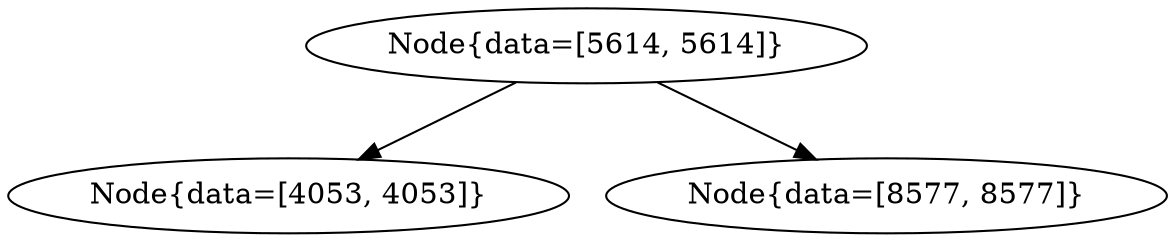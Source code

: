 digraph G{
1766773377 [label="Node{data=[5614, 5614]}"]
1766773377 -> 1860160372
1860160372 [label="Node{data=[4053, 4053]}"]
1766773377 -> 290053014
290053014 [label="Node{data=[8577, 8577]}"]
}
